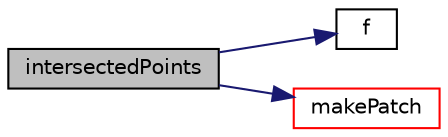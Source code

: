 digraph "intersectedPoints"
{
  bgcolor="transparent";
  edge [fontname="Helvetica",fontsize="10",labelfontname="Helvetica",labelfontsize="10"];
  node [fontname="Helvetica",fontsize="10",shape=record];
  rankdir="LR";
  Node2221 [label="intersectedPoints",height=0.2,width=0.4,color="black", fillcolor="grey75", style="filled", fontcolor="black"];
  Node2221 -> Node2222 [color="midnightblue",fontsize="10",style="solid",fontname="Helvetica"];
  Node2222 [label="f",height=0.2,width=0.4,color="black",URL="$a18335.html#a888be93833ac7a23170555c69c690288"];
  Node2221 -> Node2223 [color="midnightblue",fontsize="10",style="solid",fontname="Helvetica"];
  Node2223 [label="makePatch",height=0.2,width=0.4,color="red",URL="$a25857.html#aca2e02beb44887a5eede2d5061d6eb54",tooltip="Create patch from set of patches. "];
}
